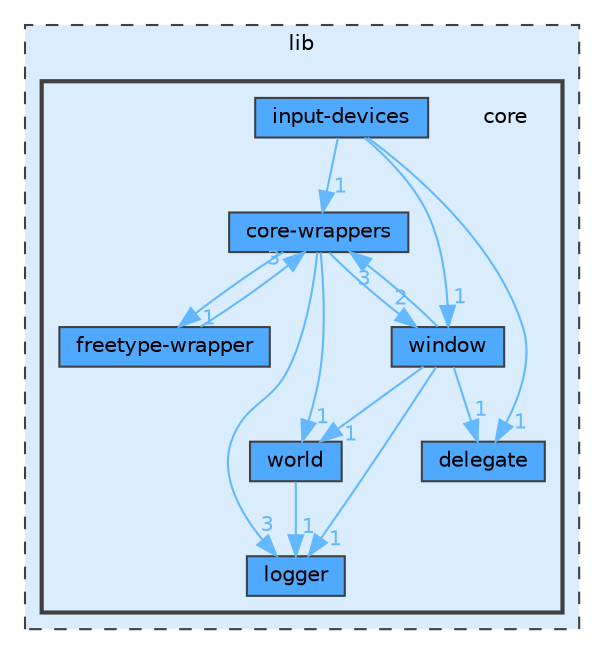 digraph "lib/core"
{
 // LATEX_PDF_SIZE
  bgcolor="transparent";
  edge [fontname=Helvetica,fontsize=10,labelfontname=Helvetica,labelfontsize=10];
  node [fontname=Helvetica,fontsize=10,shape=box,height=0.2,width=0.4];
  compound=true
  subgraph clusterdir_97aefd0d527b934f1d99a682da8fe6a9 {
    graph [ bgcolor="#daedff", pencolor="grey25", label="lib", fontname=Helvetica,fontsize=10 style="filled,dashed", URL="dir_97aefd0d527b934f1d99a682da8fe6a9.html",tooltip=""]
  subgraph clusterdir_a2d5e495f4b604d04f57d90095a59dd6 {
    graph [ bgcolor="#daedff", pencolor="grey25", label="", fontname=Helvetica,fontsize=10 style="filled,bold", URL="dir_a2d5e495f4b604d04f57d90095a59dd6.html",tooltip=""]
    dir_a2d5e495f4b604d04f57d90095a59dd6 [shape=plaintext, label="core"];
  dir_3ba74b92108d0f2a02e3c2f0f685a4ec [label="core-wrappers", fillcolor="#4ea9ff", color="grey25", style="filled", URL="dir_3ba74b92108d0f2a02e3c2f0f685a4ec.html",tooltip=""];
  dir_39dc3696face21c9d2fd0a35e1db30ee [label="delegate", fillcolor="#4ea9ff", color="grey25", style="filled", URL="dir_39dc3696face21c9d2fd0a35e1db30ee.html",tooltip=""];
  dir_135b809e8d250589e5289cad46453686 [label="freetype-wrapper", fillcolor="#4ea9ff", color="grey25", style="filled", URL="dir_135b809e8d250589e5289cad46453686.html",tooltip=""];
  dir_4d774bf1c998380aae1c705a639e3000 [label="input-devices", fillcolor="#4ea9ff", color="grey25", style="filled", URL="dir_4d774bf1c998380aae1c705a639e3000.html",tooltip=""];
  dir_3abd7e524b18be2791e1cb82bd099322 [label="logger", fillcolor="#4ea9ff", color="grey25", style="filled", URL="dir_3abd7e524b18be2791e1cb82bd099322.html",tooltip=""];
  dir_2eb4d6a0926ce6cd9d2287e910bc6883 [label="window", fillcolor="#4ea9ff", color="grey25", style="filled", URL="dir_2eb4d6a0926ce6cd9d2287e910bc6883.html",tooltip=""];
  dir_7eff1fcf245d21a0d58aab4335d9982c [label="world", fillcolor="#4ea9ff", color="grey25", style="filled", URL="dir_7eff1fcf245d21a0d58aab4335d9982c.html",tooltip=""];
  }
  }
  dir_3ba74b92108d0f2a02e3c2f0f685a4ec->dir_135b809e8d250589e5289cad46453686 [headlabel="1", labeldistance=1.5 headhref="dir_000001_000003.html" color="steelblue1" fontcolor="steelblue1"];
  dir_3ba74b92108d0f2a02e3c2f0f685a4ec->dir_3abd7e524b18be2791e1cb82bd099322 [headlabel="3", labeldistance=1.5 headhref="dir_000001_000013.html" color="steelblue1" fontcolor="steelblue1"];
  dir_3ba74b92108d0f2a02e3c2f0f685a4ec->dir_2eb4d6a0926ce6cd9d2287e910bc6883 [headlabel="2", labeldistance=1.5 headhref="dir_000001_000020.html" color="steelblue1" fontcolor="steelblue1"];
  dir_3ba74b92108d0f2a02e3c2f0f685a4ec->dir_7eff1fcf245d21a0d58aab4335d9982c [headlabel="1", labeldistance=1.5 headhref="dir_000001_000021.html" color="steelblue1" fontcolor="steelblue1"];
  dir_135b809e8d250589e5289cad46453686->dir_3ba74b92108d0f2a02e3c2f0f685a4ec [headlabel="3", labeldistance=1.5 headhref="dir_000003_000001.html" color="steelblue1" fontcolor="steelblue1"];
  dir_4d774bf1c998380aae1c705a639e3000->dir_39dc3696face21c9d2fd0a35e1db30ee [headlabel="1", labeldistance=1.5 headhref="dir_000011_000002.html" color="steelblue1" fontcolor="steelblue1"];
  dir_4d774bf1c998380aae1c705a639e3000->dir_3ba74b92108d0f2a02e3c2f0f685a4ec [headlabel="1", labeldistance=1.5 headhref="dir_000011_000001.html" color="steelblue1" fontcolor="steelblue1"];
  dir_4d774bf1c998380aae1c705a639e3000->dir_2eb4d6a0926ce6cd9d2287e910bc6883 [headlabel="1", labeldistance=1.5 headhref="dir_000011_000020.html" color="steelblue1" fontcolor="steelblue1"];
  dir_2eb4d6a0926ce6cd9d2287e910bc6883->dir_39dc3696face21c9d2fd0a35e1db30ee [headlabel="1", labeldistance=1.5 headhref="dir_000020_000002.html" color="steelblue1" fontcolor="steelblue1"];
  dir_2eb4d6a0926ce6cd9d2287e910bc6883->dir_3abd7e524b18be2791e1cb82bd099322 [headlabel="1", labeldistance=1.5 headhref="dir_000020_000013.html" color="steelblue1" fontcolor="steelblue1"];
  dir_2eb4d6a0926ce6cd9d2287e910bc6883->dir_3ba74b92108d0f2a02e3c2f0f685a4ec [headlabel="3", labeldistance=1.5 headhref="dir_000020_000001.html" color="steelblue1" fontcolor="steelblue1"];
  dir_2eb4d6a0926ce6cd9d2287e910bc6883->dir_7eff1fcf245d21a0d58aab4335d9982c [headlabel="1", labeldistance=1.5 headhref="dir_000020_000021.html" color="steelblue1" fontcolor="steelblue1"];
  dir_7eff1fcf245d21a0d58aab4335d9982c->dir_3abd7e524b18be2791e1cb82bd099322 [headlabel="1", labeldistance=1.5 headhref="dir_000021_000013.html" color="steelblue1" fontcolor="steelblue1"];
}
